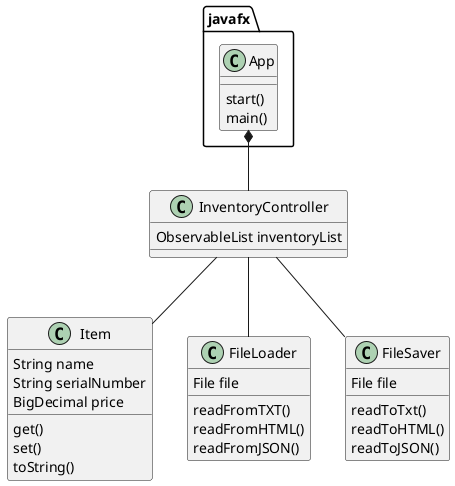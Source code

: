 @startuml
'https://plantuml.com/class-diagram

class javafx.App {
    start()
    main()
}

class Item {
    String name
    String serialNumber
    BigDecimal price

    get()
    set()
    toString()
}

class FileLoader {
    File file

    readFromTXT()
    readFromHTML()
    readFromJSON()

}

class FileSaver {
    File file

    readToTxt()
    readToHTML()
    readToJSON()

}

class InventoryController {
    ObservableList inventoryList
}

javafx.App*--InventoryController
InventoryController--FileLoader
InventoryController--Item
InventoryController--FileSaver

@enduml